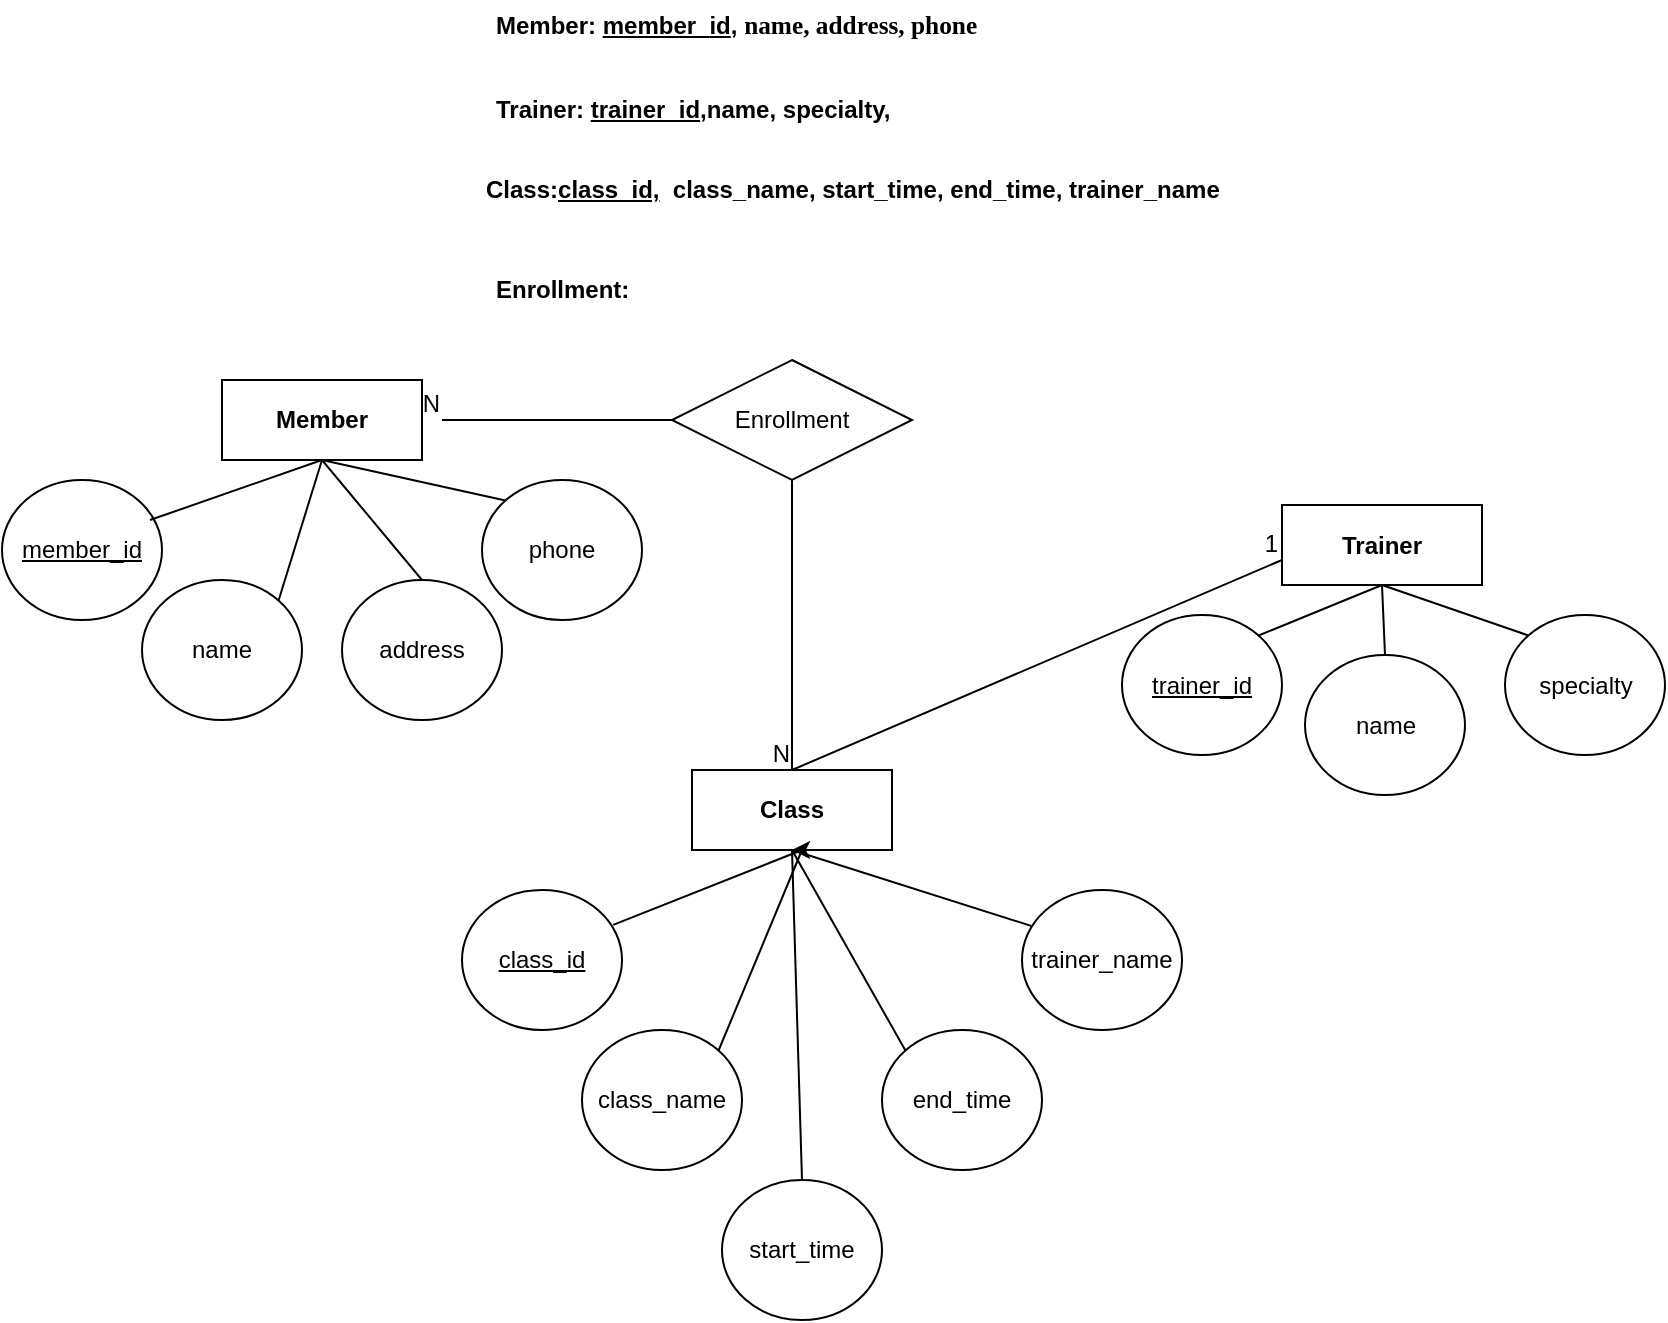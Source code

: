 <mxfile version="24.2.3" type="device">
  <diagram name="개념적모델링_체육관관리" id="LnA5DSKyVGT8Y6h7rN5l">
    <mxGraphModel dx="2336" dy="821" grid="1" gridSize="10" guides="1" tooltips="1" connect="1" arrows="1" fold="1" page="1" pageScale="1" pageWidth="827" pageHeight="1169" math="0" shadow="0">
      <root>
        <mxCell id="0" />
        <mxCell id="1" parent="0" />
        <mxCell id="k_ySTM8xqcSHNEe4sI5n-38" value="Enrollment" style="shape=rhombus;perimeter=rhombusPerimeter;whiteSpace=wrap;html=1;align=center;" vertex="1" parent="1">
          <mxGeometry x="285" y="430" width="120" height="60" as="geometry" />
        </mxCell>
        <mxCell id="k_ySTM8xqcSHNEe4sI5n-43" value="" style="endArrow=none;html=1;rounded=0;exitX=0;exitY=0.5;exitDx=0;exitDy=0;" edge="1" parent="1" source="k_ySTM8xqcSHNEe4sI5n-38">
          <mxGeometry relative="1" as="geometry">
            <mxPoint x="290" y="470" as="sourcePoint" />
            <mxPoint x="170" y="460" as="targetPoint" />
          </mxGeometry>
        </mxCell>
        <mxCell id="k_ySTM8xqcSHNEe4sI5n-44" value="N" style="resizable=0;html=1;whiteSpace=wrap;align=right;verticalAlign=bottom;" connectable="0" vertex="1" parent="k_ySTM8xqcSHNEe4sI5n-43">
          <mxGeometry x="1" relative="1" as="geometry" />
        </mxCell>
        <mxCell id="k_ySTM8xqcSHNEe4sI5n-49" value="" style="group" vertex="1" connectable="0" parent="1">
          <mxGeometry x="190" y="250" width="370" height="160" as="geometry" />
        </mxCell>
        <mxCell id="k_ySTM8xqcSHNEe4sI5n-1" value="Member: &lt;u&gt;member_&lt;/u&gt;&lt;span style=&quot;background-color: initial;&quot;&gt;&lt;u&gt;id&lt;/u&gt;,&amp;nbsp;&lt;/span&gt;&lt;span style=&quot;background-color: initial; text-indent: -18pt; font-family: 돋움; letter-spacing: 0pt; font-size: 9.5pt;&quot; lang=&quot;EN-US&quot;&gt;name, address, phone&lt;/span&gt;&lt;span style=&quot;background-color: initial; font-family: 돋움; font-size: 9.5pt; letter-spacing: 0pt; text-indent: -18pt;&quot;&gt;&amp;nbsp;&lt;/span&gt;&lt;div&gt;&lt;div&gt;&lt;div data-jsonlen=&quot;6984&quot; data-hjsonver=&quot;1.0&quot; class=&quot;hwp_editor_board_content&quot; id=&quot;hwpEditorBoardContent&quot;&gt;&lt;/div&gt;&amp;nbsp;&lt;/div&gt;&lt;/div&gt;" style="text;html=1;align=left;verticalAlign=middle;resizable=0;points=[];autosize=1;strokeColor=none;fillColor=none;fontStyle=1" vertex="1" parent="k_ySTM8xqcSHNEe4sI5n-49">
          <mxGeometry x="5" width="270" height="40" as="geometry" />
        </mxCell>
        <mxCell id="k_ySTM8xqcSHNEe4sI5n-2" value="Trainer: &lt;u&gt;trainer_id&lt;/u&gt;&lt;span style=&quot;background-color: initial;&quot;&gt;,name, specialty,&lt;/span&gt;" style="text;html=1;align=left;verticalAlign=middle;resizable=0;points=[];autosize=1;strokeColor=none;fillColor=none;fontStyle=1" vertex="1" parent="k_ySTM8xqcSHNEe4sI5n-49">
          <mxGeometry x="5" y="40" width="210" height="30" as="geometry" />
        </mxCell>
        <mxCell id="k_ySTM8xqcSHNEe4sI5n-3" value="Class:&lt;u&gt;class_id,&lt;/u&gt;&amp;nbsp; class_name, start_time, end_time, trainer_name" style="text;html=1;align=left;verticalAlign=middle;resizable=0;points=[];autosize=1;strokeColor=none;fillColor=none;fontStyle=1" vertex="1" parent="k_ySTM8xqcSHNEe4sI5n-49">
          <mxGeometry y="80" width="370" height="30" as="geometry" />
        </mxCell>
        <mxCell id="k_ySTM8xqcSHNEe4sI5n-4" value="Enrollment:&amp;nbsp;" style="text;html=1;align=left;verticalAlign=middle;resizable=0;points=[];autosize=1;strokeColor=none;fillColor=none;fontStyle=1" vertex="1" parent="k_ySTM8xqcSHNEe4sI5n-49">
          <mxGeometry x="5" y="130" width="90" height="30" as="geometry" />
        </mxCell>
        <mxCell id="k_ySTM8xqcSHNEe4sI5n-6" value="&lt;span style=&quot;font-weight: 700; text-align: left; text-wrap: nowrap;&quot;&gt;Member&lt;/span&gt;" style="whiteSpace=wrap;html=1;align=center;" vertex="1" parent="1">
          <mxGeometry x="60" y="440" width="100" height="40" as="geometry" />
        </mxCell>
        <mxCell id="k_ySTM8xqcSHNEe4sI5n-9" value="name" style="ellipse;whiteSpace=wrap;html=1;align=center;" vertex="1" parent="1">
          <mxGeometry x="20" y="540" width="80" height="70" as="geometry" />
        </mxCell>
        <mxCell id="k_ySTM8xqcSHNEe4sI5n-10" value="address" style="ellipse;whiteSpace=wrap;html=1;align=center;" vertex="1" parent="1">
          <mxGeometry x="120" y="540" width="80" height="70" as="geometry" />
        </mxCell>
        <mxCell id="k_ySTM8xqcSHNEe4sI5n-11" value="phone" style="ellipse;whiteSpace=wrap;html=1;align=center;" vertex="1" parent="1">
          <mxGeometry x="190" y="490" width="80" height="70" as="geometry" />
        </mxCell>
        <mxCell id="k_ySTM8xqcSHNEe4sI5n-23" value="" style="endArrow=none;html=1;rounded=0;exitX=1;exitY=0;exitDx=0;exitDy=0;" edge="1" parent="1" source="k_ySTM8xqcSHNEe4sI5n-9">
          <mxGeometry width="50" height="50" relative="1" as="geometry">
            <mxPoint x="50" y="530" as="sourcePoint" />
            <mxPoint x="110" y="480" as="targetPoint" />
          </mxGeometry>
        </mxCell>
        <mxCell id="k_ySTM8xqcSHNEe4sI5n-24" value="" style="endArrow=none;html=1;rounded=0;entryX=0.5;entryY=1;entryDx=0;entryDy=0;exitX=0.5;exitY=0;exitDx=0;exitDy=0;" edge="1" parent="1" source="k_ySTM8xqcSHNEe4sI5n-10" target="k_ySTM8xqcSHNEe4sI5n-6">
          <mxGeometry width="50" height="50" relative="1" as="geometry">
            <mxPoint x="70" y="550" as="sourcePoint" />
            <mxPoint x="120" y="500" as="targetPoint" />
          </mxGeometry>
        </mxCell>
        <mxCell id="k_ySTM8xqcSHNEe4sI5n-25" value="" style="endArrow=none;html=1;rounded=0;exitX=0.5;exitY=1;exitDx=0;exitDy=0;entryX=0;entryY=0;entryDx=0;entryDy=0;" edge="1" parent="1" source="k_ySTM8xqcSHNEe4sI5n-6" target="k_ySTM8xqcSHNEe4sI5n-11">
          <mxGeometry width="50" height="50" relative="1" as="geometry">
            <mxPoint x="330" y="360" as="sourcePoint" />
            <mxPoint x="380" y="310" as="targetPoint" />
          </mxGeometry>
        </mxCell>
        <mxCell id="k_ySTM8xqcSHNEe4sI5n-50" value="&lt;u&gt;member_id&lt;/u&gt;" style="ellipse;whiteSpace=wrap;html=1;align=center;" vertex="1" parent="1">
          <mxGeometry x="-50" y="490" width="80" height="70" as="geometry" />
        </mxCell>
        <mxCell id="k_ySTM8xqcSHNEe4sI5n-51" value="" style="endArrow=none;html=1;rounded=0;exitX=0.925;exitY=0.286;exitDx=0;exitDy=0;exitPerimeter=0;" edge="1" parent="1" source="k_ySTM8xqcSHNEe4sI5n-50">
          <mxGeometry width="50" height="50" relative="1" as="geometry">
            <mxPoint x="-5" y="480" as="sourcePoint" />
            <mxPoint x="110" y="480" as="targetPoint" />
          </mxGeometry>
        </mxCell>
        <mxCell id="k_ySTM8xqcSHNEe4sI5n-57" value="" style="endArrow=none;html=1;rounded=0;entryX=0.5;entryY=0;entryDx=0;entryDy=0;exitX=0.5;exitY=1;exitDx=0;exitDy=0;" edge="1" parent="1" source="k_ySTM8xqcSHNEe4sI5n-38" target="k_ySTM8xqcSHNEe4sI5n-29">
          <mxGeometry relative="1" as="geometry">
            <mxPoint x="170" y="480" as="sourcePoint" />
            <mxPoint x="330" y="480" as="targetPoint" />
          </mxGeometry>
        </mxCell>
        <mxCell id="k_ySTM8xqcSHNEe4sI5n-58" value="N" style="resizable=0;html=1;whiteSpace=wrap;align=right;verticalAlign=bottom;" connectable="0" vertex="1" parent="k_ySTM8xqcSHNEe4sI5n-57">
          <mxGeometry x="1" relative="1" as="geometry" />
        </mxCell>
        <mxCell id="k_ySTM8xqcSHNEe4sI5n-59" value="" style="group" vertex="1" connectable="0" parent="1">
          <mxGeometry x="510" y="502.5" width="271.5" height="145" as="geometry" />
        </mxCell>
        <mxCell id="k_ySTM8xqcSHNEe4sI5n-52" value="&lt;u&gt;trainer_id&lt;/u&gt;" style="ellipse;whiteSpace=wrap;html=1;align=center;" vertex="1" parent="k_ySTM8xqcSHNEe4sI5n-59">
          <mxGeometry y="55" width="80" height="70" as="geometry" />
        </mxCell>
        <mxCell id="k_ySTM8xqcSHNEe4sI5n-7" value="&lt;span style=&quot;font-weight: 700; text-align: left; text-wrap: nowrap;&quot;&gt;Trainer&lt;/span&gt;" style="whiteSpace=wrap;html=1;align=center;" vertex="1" parent="k_ySTM8xqcSHNEe4sI5n-59">
          <mxGeometry x="80" width="100" height="40" as="geometry" />
        </mxCell>
        <mxCell id="k_ySTM8xqcSHNEe4sI5n-12" value="name" style="ellipse;whiteSpace=wrap;html=1;align=center;" vertex="1" parent="k_ySTM8xqcSHNEe4sI5n-59">
          <mxGeometry x="91.5" y="75" width="80" height="70" as="geometry" />
        </mxCell>
        <mxCell id="k_ySTM8xqcSHNEe4sI5n-13" value="specialty" style="ellipse;whiteSpace=wrap;html=1;align=center;" vertex="1" parent="k_ySTM8xqcSHNEe4sI5n-59">
          <mxGeometry x="191.5" y="55" width="80" height="70" as="geometry" />
        </mxCell>
        <mxCell id="k_ySTM8xqcSHNEe4sI5n-26" value="" style="endArrow=none;html=1;rounded=0;exitX=0.5;exitY=0;exitDx=0;exitDy=0;entryX=0.5;entryY=1;entryDx=0;entryDy=0;" edge="1" parent="k_ySTM8xqcSHNEe4sI5n-59" source="k_ySTM8xqcSHNEe4sI5n-12" target="k_ySTM8xqcSHNEe4sI5n-7">
          <mxGeometry width="50" height="50" relative="1" as="geometry">
            <mxPoint x="91.5" y="90" as="sourcePoint" />
            <mxPoint x="116.5" y="60" as="targetPoint" />
          </mxGeometry>
        </mxCell>
        <mxCell id="k_ySTM8xqcSHNEe4sI5n-27" value="" style="endArrow=none;html=1;rounded=0;exitX=0.5;exitY=1;exitDx=0;exitDy=0;entryX=0;entryY=0;entryDx=0;entryDy=0;" edge="1" parent="k_ySTM8xqcSHNEe4sI5n-59" source="k_ySTM8xqcSHNEe4sI5n-7" target="k_ySTM8xqcSHNEe4sI5n-13">
          <mxGeometry width="50" height="50" relative="1" as="geometry">
            <mxPoint x="136.5" y="40" as="sourcePoint" />
            <mxPoint x="207.5" y="91" as="targetPoint" />
          </mxGeometry>
        </mxCell>
        <mxCell id="k_ySTM8xqcSHNEe4sI5n-53" value="" style="endArrow=none;html=1;rounded=0;exitX=1;exitY=0;exitDx=0;exitDy=0;" edge="1" parent="k_ySTM8xqcSHNEe4sI5n-59" source="k_ySTM8xqcSHNEe4sI5n-52">
          <mxGeometry width="50" height="50" relative="1" as="geometry">
            <mxPoint x="80" y="90" as="sourcePoint" />
            <mxPoint x="130" y="40" as="targetPoint" />
          </mxGeometry>
        </mxCell>
        <mxCell id="k_ySTM8xqcSHNEe4sI5n-61" value="" style="group" vertex="1" connectable="0" parent="1">
          <mxGeometry x="180" y="635" width="360" height="275" as="geometry" />
        </mxCell>
        <mxCell id="k_ySTM8xqcSHNEe4sI5n-36" value="trainer_name" style="ellipse;whiteSpace=wrap;html=1;align=center;" vertex="1" parent="k_ySTM8xqcSHNEe4sI5n-61">
          <mxGeometry x="280" y="60" width="80" height="70" as="geometry" />
        </mxCell>
        <mxCell id="k_ySTM8xqcSHNEe4sI5n-29" value="&lt;span style=&quot;font-weight: 700; text-align: left; text-wrap: nowrap;&quot;&gt;Class&lt;/span&gt;" style="whiteSpace=wrap;html=1;align=center;" vertex="1" parent="k_ySTM8xqcSHNEe4sI5n-61">
          <mxGeometry x="115" width="100" height="40" as="geometry" />
        </mxCell>
        <mxCell id="k_ySTM8xqcSHNEe4sI5n-30" value="class_name" style="ellipse;whiteSpace=wrap;html=1;align=center;" vertex="1" parent="k_ySTM8xqcSHNEe4sI5n-61">
          <mxGeometry x="60" y="130" width="80" height="70" as="geometry" />
        </mxCell>
        <mxCell id="k_ySTM8xqcSHNEe4sI5n-31" value="start_time" style="ellipse;whiteSpace=wrap;html=1;align=center;" vertex="1" parent="k_ySTM8xqcSHNEe4sI5n-61">
          <mxGeometry x="130" y="205" width="80" height="70" as="geometry" />
        </mxCell>
        <mxCell id="k_ySTM8xqcSHNEe4sI5n-32" value="end_time" style="ellipse;whiteSpace=wrap;html=1;align=center;" vertex="1" parent="k_ySTM8xqcSHNEe4sI5n-61">
          <mxGeometry x="210" y="130" width="80" height="70" as="geometry" />
        </mxCell>
        <mxCell id="k_ySTM8xqcSHNEe4sI5n-33" value="" style="endArrow=none;html=1;rounded=0;exitX=1;exitY=0;exitDx=0;exitDy=0;" edge="1" parent="k_ySTM8xqcSHNEe4sI5n-61" source="k_ySTM8xqcSHNEe4sI5n-30">
          <mxGeometry width="50" height="50" relative="1" as="geometry">
            <mxPoint x="110" y="90" as="sourcePoint" />
            <mxPoint x="170" y="40" as="targetPoint" />
          </mxGeometry>
        </mxCell>
        <mxCell id="k_ySTM8xqcSHNEe4sI5n-34" value="" style="endArrow=none;html=1;rounded=0;entryX=0.5;entryY=1;entryDx=0;entryDy=0;exitX=0.5;exitY=0;exitDx=0;exitDy=0;" edge="1" parent="k_ySTM8xqcSHNEe4sI5n-61" source="k_ySTM8xqcSHNEe4sI5n-31" target="k_ySTM8xqcSHNEe4sI5n-29">
          <mxGeometry width="50" height="50" relative="1" as="geometry">
            <mxPoint x="130" y="110" as="sourcePoint" />
            <mxPoint x="180" y="60" as="targetPoint" />
          </mxGeometry>
        </mxCell>
        <mxCell id="k_ySTM8xqcSHNEe4sI5n-35" value="" style="endArrow=none;html=1;rounded=0;exitX=0.5;exitY=1;exitDx=0;exitDy=0;entryX=0;entryY=0;entryDx=0;entryDy=0;" edge="1" parent="k_ySTM8xqcSHNEe4sI5n-61" source="k_ySTM8xqcSHNEe4sI5n-29" target="k_ySTM8xqcSHNEe4sI5n-32">
          <mxGeometry width="50" height="50" relative="1" as="geometry">
            <mxPoint x="390" y="-80" as="sourcePoint" />
            <mxPoint x="440" y="-130" as="targetPoint" />
          </mxGeometry>
        </mxCell>
        <mxCell id="k_ySTM8xqcSHNEe4sI5n-37" value="" style="endArrow=none;html=1;rounded=0;exitX=0.057;exitY=0.256;exitDx=0;exitDy=0;entryX=0.5;entryY=1;entryDx=0;entryDy=0;exitPerimeter=0;" edge="1" parent="k_ySTM8xqcSHNEe4sI5n-61" source="k_ySTM8xqcSHNEe4sI5n-36" target="k_ySTM8xqcSHNEe4sI5n-29">
          <mxGeometry width="50" height="50" relative="1" as="geometry">
            <mxPoint x="-30" y="-70" as="sourcePoint" />
            <mxPoint x="20" y="-120" as="targetPoint" />
          </mxGeometry>
        </mxCell>
        <mxCell id="k_ySTM8xqcSHNEe4sI5n-54" value="&lt;u&gt;class_id&lt;/u&gt;" style="ellipse;whiteSpace=wrap;html=1;align=center;" vertex="1" parent="k_ySTM8xqcSHNEe4sI5n-61">
          <mxGeometry y="60" width="80" height="70" as="geometry" />
        </mxCell>
        <mxCell id="k_ySTM8xqcSHNEe4sI5n-55" value="" style="endArrow=none;html=1;rounded=0;exitX=0.945;exitY=0.249;exitDx=0;exitDy=0;exitPerimeter=0;" edge="1" parent="k_ySTM8xqcSHNEe4sI5n-61" source="k_ySTM8xqcSHNEe4sI5n-54">
          <mxGeometry width="50" height="50" relative="1" as="geometry">
            <mxPoint x="120" y="90" as="sourcePoint" />
            <mxPoint x="170" y="40" as="targetPoint" />
          </mxGeometry>
        </mxCell>
        <mxCell id="k_ySTM8xqcSHNEe4sI5n-62" style="edgeStyle=orthogonalEdgeStyle;rounded=0;orthogonalLoop=1;jettySize=auto;html=1;exitX=0.75;exitY=1;exitDx=0;exitDy=0;entryX=0.5;entryY=1;entryDx=0;entryDy=0;" edge="1" parent="k_ySTM8xqcSHNEe4sI5n-61" source="k_ySTM8xqcSHNEe4sI5n-29" target="k_ySTM8xqcSHNEe4sI5n-29">
          <mxGeometry relative="1" as="geometry" />
        </mxCell>
        <mxCell id="k_ySTM8xqcSHNEe4sI5n-63" value="" style="endArrow=none;html=1;rounded=0;exitX=0.5;exitY=0;exitDx=0;exitDy=0;" edge="1" parent="1" source="k_ySTM8xqcSHNEe4sI5n-29">
          <mxGeometry relative="1" as="geometry">
            <mxPoint x="160" y="590" as="sourcePoint" />
            <mxPoint x="590" y="530" as="targetPoint" />
          </mxGeometry>
        </mxCell>
        <mxCell id="k_ySTM8xqcSHNEe4sI5n-64" value="1" style="resizable=0;html=1;whiteSpace=wrap;align=right;verticalAlign=bottom;" connectable="0" vertex="1" parent="k_ySTM8xqcSHNEe4sI5n-63">
          <mxGeometry x="1" relative="1" as="geometry" />
        </mxCell>
      </root>
    </mxGraphModel>
  </diagram>
</mxfile>
